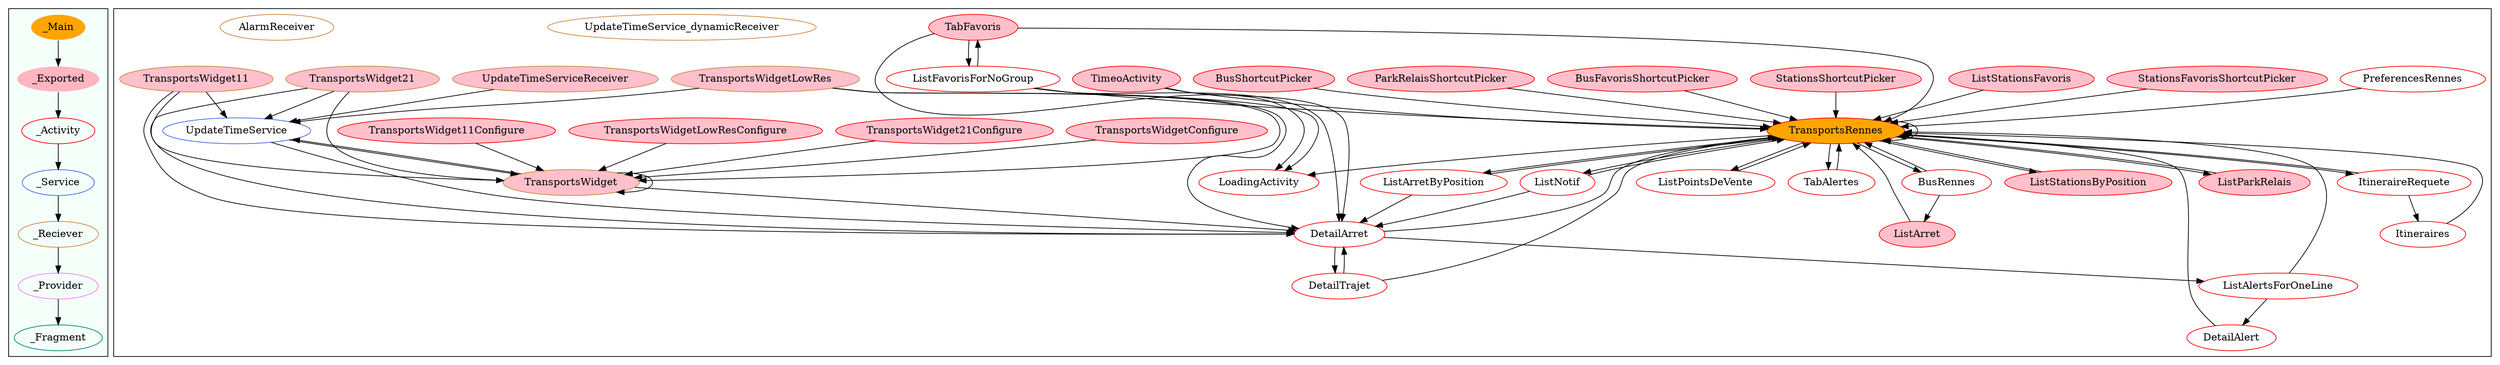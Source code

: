 digraph G {
subgraph cluster_legend{ 
bgcolor=mintcream;
_Activity[color = red];
_Service[color = royalblue];
_Provider[color = violet];
_Reciever[color = peru];
_Fragment[color = teal];
_Main[style=filled, fillcolor=orange, color = mintcream];
_Exported[style=filled, fillcolor=lightpink, color = mintcream];
_Main -> _Exported -> _Activity -> _Service -> _Reciever -> _Provider -> _Fragment; 
}
subgraph cluster_component{ 
BusFavorisShortcutPicker[style=filled, fillcolor=pink, color = red];
ItineraireRequete[color = red];
ListAlertsForOneLine[color = red];
ParkRelaisShortcutPicker[style=filled, fillcolor=pink, color = red];
TransportsWidgetConfigure[style=filled, fillcolor=pink, color = red];
BusShortcutPicker[style=filled, fillcolor=pink, color = red];
PreferencesRennes[color = red];
TransportsWidget21Configure[style=filled, fillcolor=pink, color = red];
TimeoActivity[style=filled, fillcolor=pink, color = red];
StationsFavorisShortcutPicker[style=filled, fillcolor=pink, color = red];
BusRennes[color = red];
LoadingActivity[color = red];
TransportsWidgetLowResConfigure[style=filled, fillcolor=pink, color = red];
ListStationsFavoris[style=filled, fillcolor=pink, color = red];
ListStationsByPosition[style=filled, fillcolor=pink, color = red];
Itineraires[color = red];
ListParkRelais[style=filled, fillcolor=pink, color = red];
ListArretByPosition[color = red];
ListNotif[color = red];
TransportsRennes[style=filled, fillcolor=orange, color = red];
DetailAlert[color = red];
ListPointsDeVente[color = red];
TabAlertes[color = red];
DetailTrajet[color = red];
TransportsWidget11Configure[style=filled, fillcolor=pink, color = red];
DetailArret[color = red];
ListArret[style=filled, fillcolor=pink, color = red];
TabFavoris[style=filled, fillcolor=pink, color = red];
StationsShortcutPicker[style=filled, fillcolor=pink, color = red];
ListFavorisForNoGroup[color = red];
UpdateTimeService[color = royalblue];
UpdateTimeService_dynamicReceiver[color = peru];
TransportsWidget21[style=filled, fillcolor=pink, color = peru];
TransportsWidget11[style=filled, fillcolor=pink, color = peru];
TransportsWidget[style=filled, fillcolor=pink, color = peru];
AlarmReceiver[color = peru];
TransportsWidgetLowRes[style=filled, fillcolor=pink, color = peru];
UpdateTimeServiceReceiver[style=filled, fillcolor=pink, color = peru];
BusFavorisShortcutPicker->TransportsRennes;
ItineraireRequete->Itineraires;
ItineraireRequete->TransportsRennes;
ListAlertsForOneLine->TransportsRennes;
ListAlertsForOneLine->DetailAlert;
UpdateTimeService->TransportsWidget;
UpdateTimeService->DetailArret;
ParkRelaisShortcutPicker->TransportsRennes;
TransportsWidgetConfigure->TransportsWidget;
BusShortcutPicker->TransportsRennes;
PreferencesRennes->TransportsRennes;
TransportsWidget21Configure->TransportsWidget;
TransportsWidgetLowRes->TransportsWidget;
TransportsWidgetLowRes->UpdateTimeService;
TransportsWidgetLowRes->DetailArret;
StationsFavorisShortcutPicker->TransportsRennes;
TimeoActivity->DetailArret;
TimeoActivity->TransportsRennes;
BusRennes->ListArret;
BusRennes->TransportsRennes;
TransportsWidget21->UpdateTimeService;
TransportsWidget21->TransportsWidget;
TransportsWidget21->DetailArret;
TransportsWidgetLowResConfigure->TransportsWidget;
ListStationsFavoris->TransportsRennes;
ListStationsByPosition->TransportsRennes;
Itineraires->TransportsRennes;
ListParkRelais->TransportsRennes;
ListArretByPosition->TransportsRennes;
ListArretByPosition->DetailArret;
UpdateTimeServiceReceiver->UpdateTimeService;
ListNotif->DetailArret;
ListNotif->TransportsRennes;
TransportsRennes->ListArretByPosition;
TransportsRennes->LoadingActivity;
TransportsRennes->ListNotif;
TransportsRennes->BusRennes;
TransportsRennes->ListPointsDeVente;
TransportsRennes->ItineraireRequete;
TransportsRennes->ListParkRelais;
TransportsRennes->ListStationsByPosition;
TransportsRennes->TransportsRennes;
TransportsRennes->TabAlertes;
ListPointsDeVente->TransportsRennes;
DetailAlert->TransportsRennes;
TabAlertes->TransportsRennes;
DetailTrajet->TransportsRennes;
DetailTrajet->DetailArret;
TransportsWidget11Configure->TransportsWidget;
DetailArret->DetailTrajet;
DetailArret->TransportsRennes;
DetailArret->ListAlertsForOneLine;
TransportsWidget11->UpdateTimeService;
TransportsWidget11->DetailArret;
TransportsWidget11->TransportsWidget;
ListArret->TransportsRennes;
TransportsWidget->TransportsWidget;
TransportsWidget->DetailArret;
TransportsWidget->UpdateTimeService;
StationsShortcutPicker->TransportsRennes;
TabFavoris->LoadingActivity;
TabFavoris->TransportsRennes;
TabFavoris->ListFavorisForNoGroup;
ListFavorisForNoGroup->TabFavoris;
ListFavorisForNoGroup->LoadingActivity;
ListFavorisForNoGroup->TransportsRennes;
ListFavorisForNoGroup->DetailArret;
}
}
